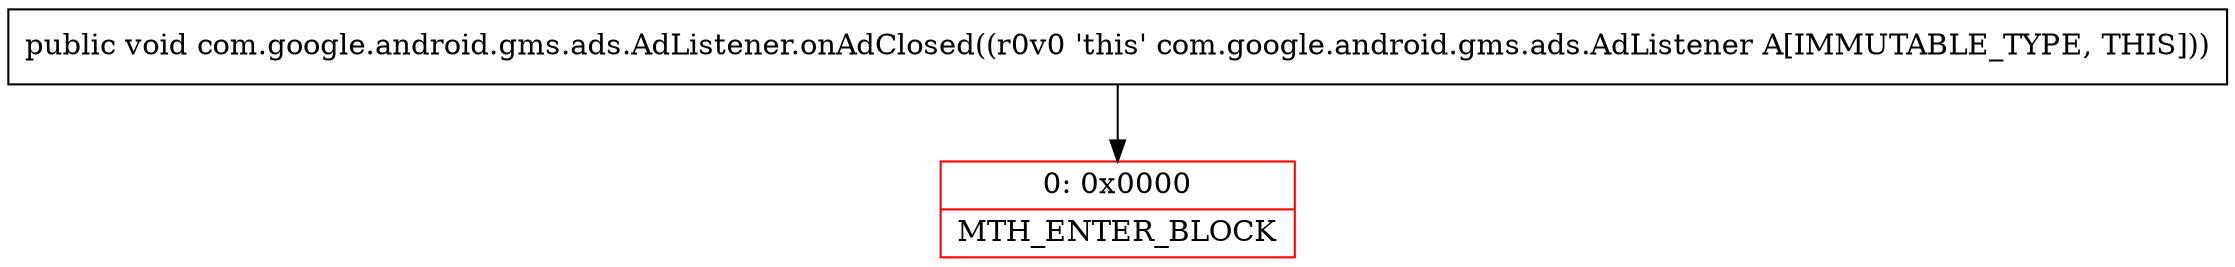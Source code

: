 digraph "CFG forcom.google.android.gms.ads.AdListener.onAdClosed()V" {
subgraph cluster_Region_722018368 {
label = "R(0)";
node [shape=record,color=blue];
}
Node_0 [shape=record,color=red,label="{0\:\ 0x0000|MTH_ENTER_BLOCK\l}"];
MethodNode[shape=record,label="{public void com.google.android.gms.ads.AdListener.onAdClosed((r0v0 'this' com.google.android.gms.ads.AdListener A[IMMUTABLE_TYPE, THIS])) }"];
MethodNode -> Node_0;
}

